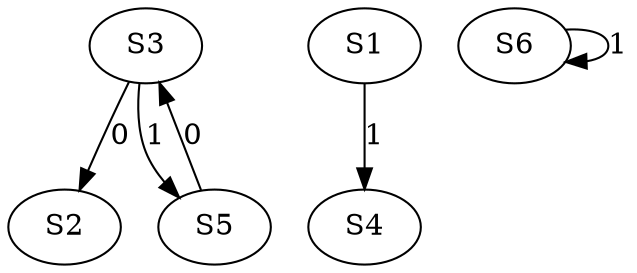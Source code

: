 strict digraph {
	S3 -> S2 [ label = 0 ];
	S5 -> S3 [ label = 0 ];
	S1 -> S4 [ label = 1 ];
	S3 -> S5 [ label = 1 ];
	S6 -> S6 [ label = 1 ];
}
